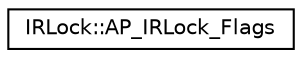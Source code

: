 digraph "Graphical Class Hierarchy"
{
 // INTERACTIVE_SVG=YES
  edge [fontname="Helvetica",fontsize="10",labelfontname="Helvetica",labelfontsize="10"];
  node [fontname="Helvetica",fontsize="10",shape=record];
  rankdir="LR";
  Node1 [label="IRLock::AP_IRLock_Flags",height=0.2,width=0.4,color="black", fillcolor="white", style="filled",URL="$structIRLock_1_1AP__IRLock__Flags.html"];
}
